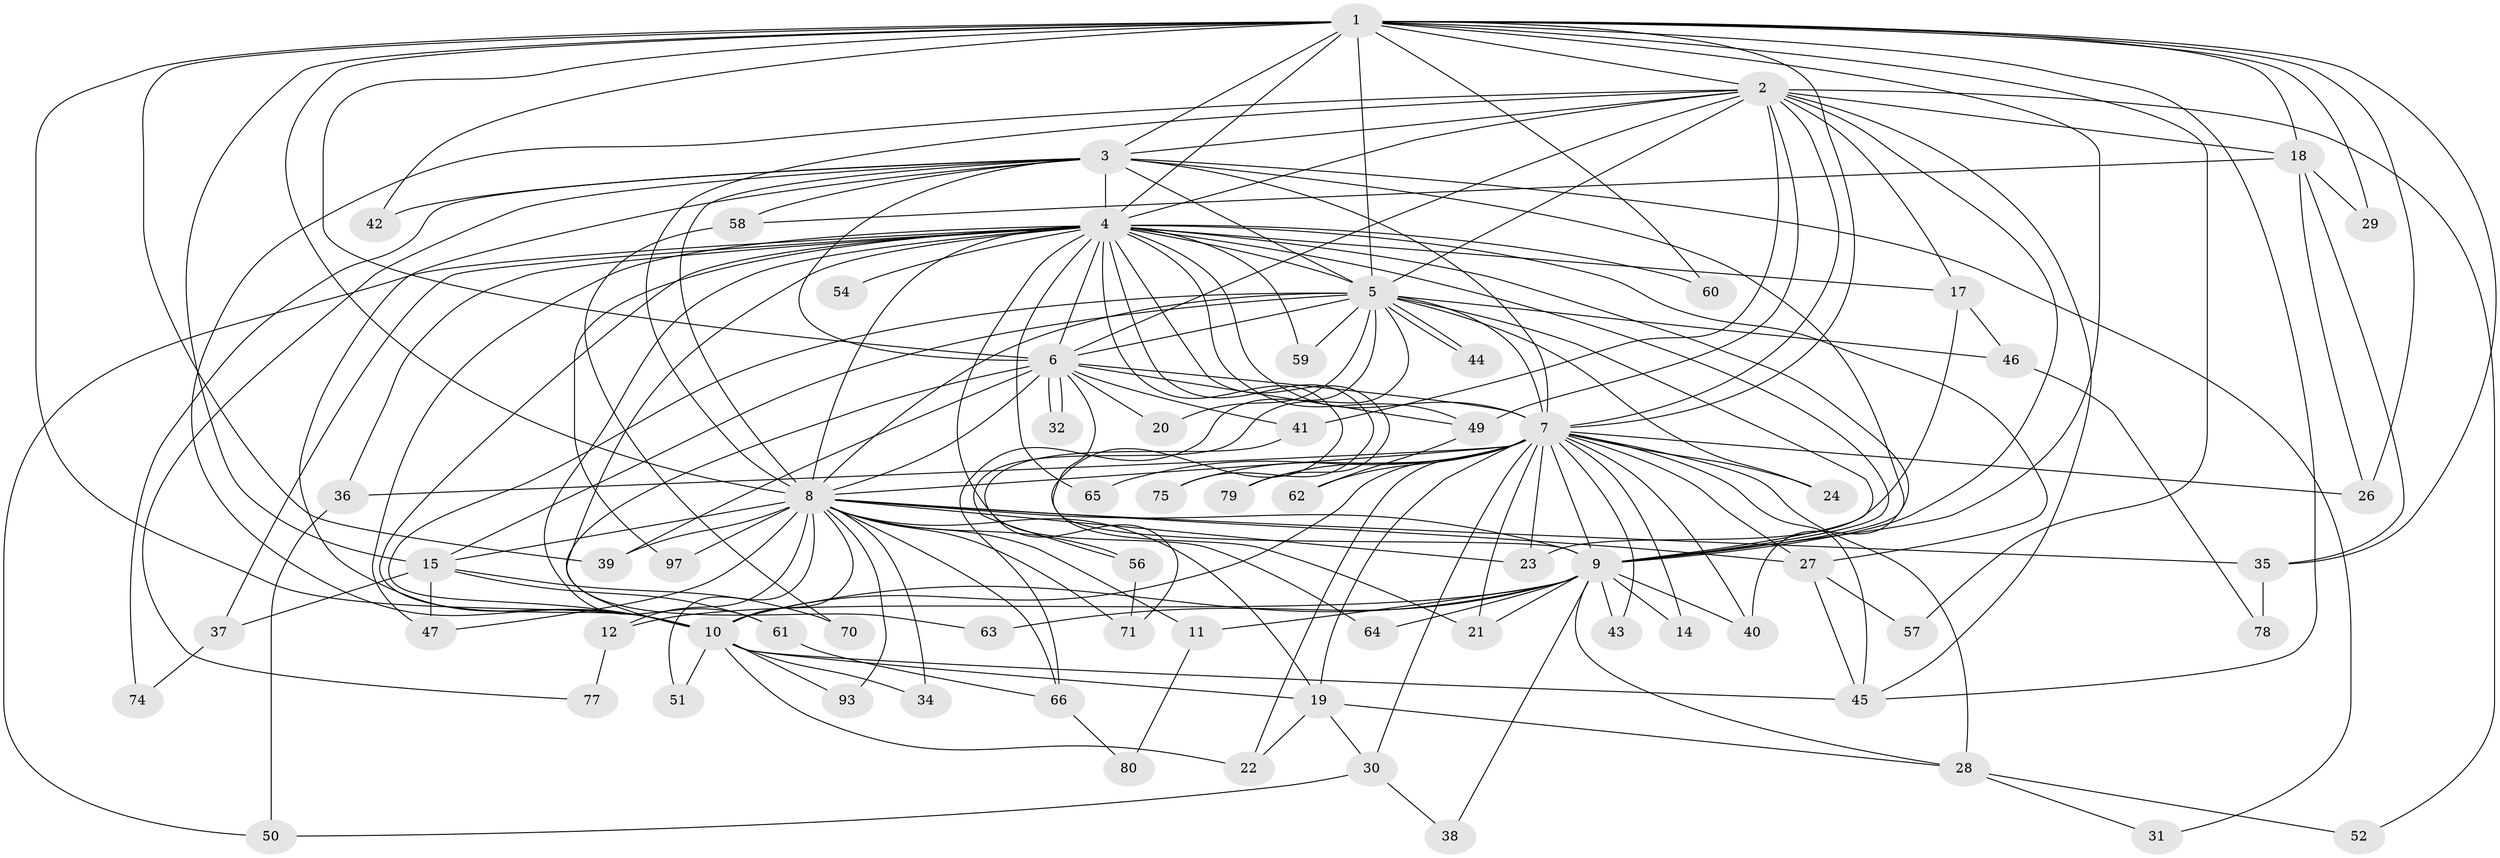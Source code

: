 // original degree distribution, {21: 0.010101010101010102, 15: 0.030303030303030304, 29: 0.020202020202020204, 20: 0.010101010101010102, 18: 0.010101010101010102, 27: 0.010101010101010102, 19: 0.010101010101010102, 3: 0.25252525252525254, 2: 0.5151515151515151, 7: 0.010101010101010102, 4: 0.0707070707070707, 6: 0.010101010101010102, 5: 0.04040404040404041}
// Generated by graph-tools (version 1.1) at 2025/17/03/04/25 18:17:40]
// undirected, 69 vertices, 181 edges
graph export_dot {
graph [start="1"]
  node [color=gray90,style=filled];
  1;
  2;
  3;
  4 [super="+53+73+25"];
  5;
  6 [super="+88+72"];
  7 [super="+13"];
  8 [super="+48"];
  9;
  10;
  11;
  12;
  14;
  15 [super="+16"];
  17;
  18;
  19 [super="+67+33"];
  20;
  21;
  22;
  23;
  24 [super="+91"];
  26 [super="+90"];
  27 [super="+82"];
  28;
  29;
  30;
  31;
  32;
  34;
  35 [super="+55"];
  36 [super="+96"];
  37;
  38;
  39 [super="+86"];
  40;
  41;
  42;
  43;
  44;
  45 [super="+69"];
  46;
  47;
  49 [super="+92+95"];
  50;
  51;
  52;
  54;
  56;
  57;
  58;
  59;
  60;
  61;
  62;
  63;
  64;
  65;
  66 [super="+81"];
  70;
  71 [super="+94"];
  74;
  75;
  77;
  78;
  79;
  80;
  93;
  97;
  1 -- 2;
  1 -- 3;
  1 -- 4;
  1 -- 5;
  1 -- 6 [weight=2];
  1 -- 7;
  1 -- 8 [weight=2];
  1 -- 9;
  1 -- 10;
  1 -- 15;
  1 -- 18;
  1 -- 26;
  1 -- 29;
  1 -- 42;
  1 -- 57;
  1 -- 60;
  1 -- 45;
  1 -- 35;
  1 -- 39;
  2 -- 3;
  2 -- 4;
  2 -- 5;
  2 -- 6;
  2 -- 7;
  2 -- 8;
  2 -- 9;
  2 -- 10;
  2 -- 17;
  2 -- 18;
  2 -- 41;
  2 -- 52;
  2 -- 49;
  2 -- 45;
  3 -- 4 [weight=2];
  3 -- 5;
  3 -- 6;
  3 -- 7;
  3 -- 8;
  3 -- 9;
  3 -- 10;
  3 -- 31;
  3 -- 42;
  3 -- 58;
  3 -- 74;
  3 -- 77;
  4 -- 5 [weight=2];
  4 -- 6 [weight=2];
  4 -- 7 [weight=2];
  4 -- 8;
  4 -- 9;
  4 -- 10;
  4 -- 17;
  4 -- 27;
  4 -- 36;
  4 -- 37;
  4 -- 47;
  4 -- 49 [weight=2];
  4 -- 54 [weight=2];
  4 -- 59;
  4 -- 61;
  4 -- 63;
  4 -- 64;
  4 -- 65;
  4 -- 75;
  4 -- 79;
  4 -- 97;
  4 -- 21;
  4 -- 40;
  4 -- 50;
  4 -- 60;
  5 -- 6;
  5 -- 7;
  5 -- 8;
  5 -- 9;
  5 -- 10;
  5 -- 15 [weight=2];
  5 -- 20;
  5 -- 24;
  5 -- 44;
  5 -- 44;
  5 -- 46;
  5 -- 56;
  5 -- 59;
  5 -- 66;
  6 -- 7;
  6 -- 8 [weight=2];
  6 -- 9;
  6 -- 10;
  6 -- 20;
  6 -- 32;
  6 -- 32;
  6 -- 39;
  6 -- 41;
  6 -- 49;
  7 -- 8 [weight=2];
  7 -- 9;
  7 -- 10;
  7 -- 14;
  7 -- 19;
  7 -- 21;
  7 -- 22;
  7 -- 23;
  7 -- 24 [weight=2];
  7 -- 27;
  7 -- 28;
  7 -- 30;
  7 -- 36;
  7 -- 40;
  7 -- 43;
  7 -- 45;
  7 -- 62;
  7 -- 65;
  7 -- 75;
  7 -- 79;
  7 -- 26;
  8 -- 9;
  8 -- 10;
  8 -- 11;
  8 -- 12;
  8 -- 19;
  8 -- 34;
  8 -- 35;
  8 -- 39;
  8 -- 47;
  8 -- 51;
  8 -- 56;
  8 -- 71;
  8 -- 93;
  8 -- 97;
  8 -- 27;
  8 -- 15;
  8 -- 23;
  8 -- 66;
  9 -- 10;
  9 -- 11;
  9 -- 12;
  9 -- 14;
  9 -- 21;
  9 -- 28;
  9 -- 38;
  9 -- 40;
  9 -- 43;
  9 -- 63;
  9 -- 64;
  10 -- 22;
  10 -- 34;
  10 -- 45;
  10 -- 51;
  10 -- 93;
  10 -- 19;
  11 -- 80;
  12 -- 77;
  15 -- 47;
  15 -- 37;
  15 -- 70;
  15 -- 61;
  17 -- 23;
  17 -- 46;
  18 -- 26;
  18 -- 29;
  18 -- 35;
  18 -- 58;
  19 -- 30;
  19 -- 28;
  19 -- 22;
  27 -- 57;
  27 -- 45;
  28 -- 31;
  28 -- 52;
  30 -- 38;
  30 -- 50;
  35 -- 78;
  36 -- 50;
  37 -- 74;
  41 -- 71;
  46 -- 78;
  49 -- 62;
  56 -- 71;
  58 -- 70;
  61 -- 66;
  66 -- 80;
}
